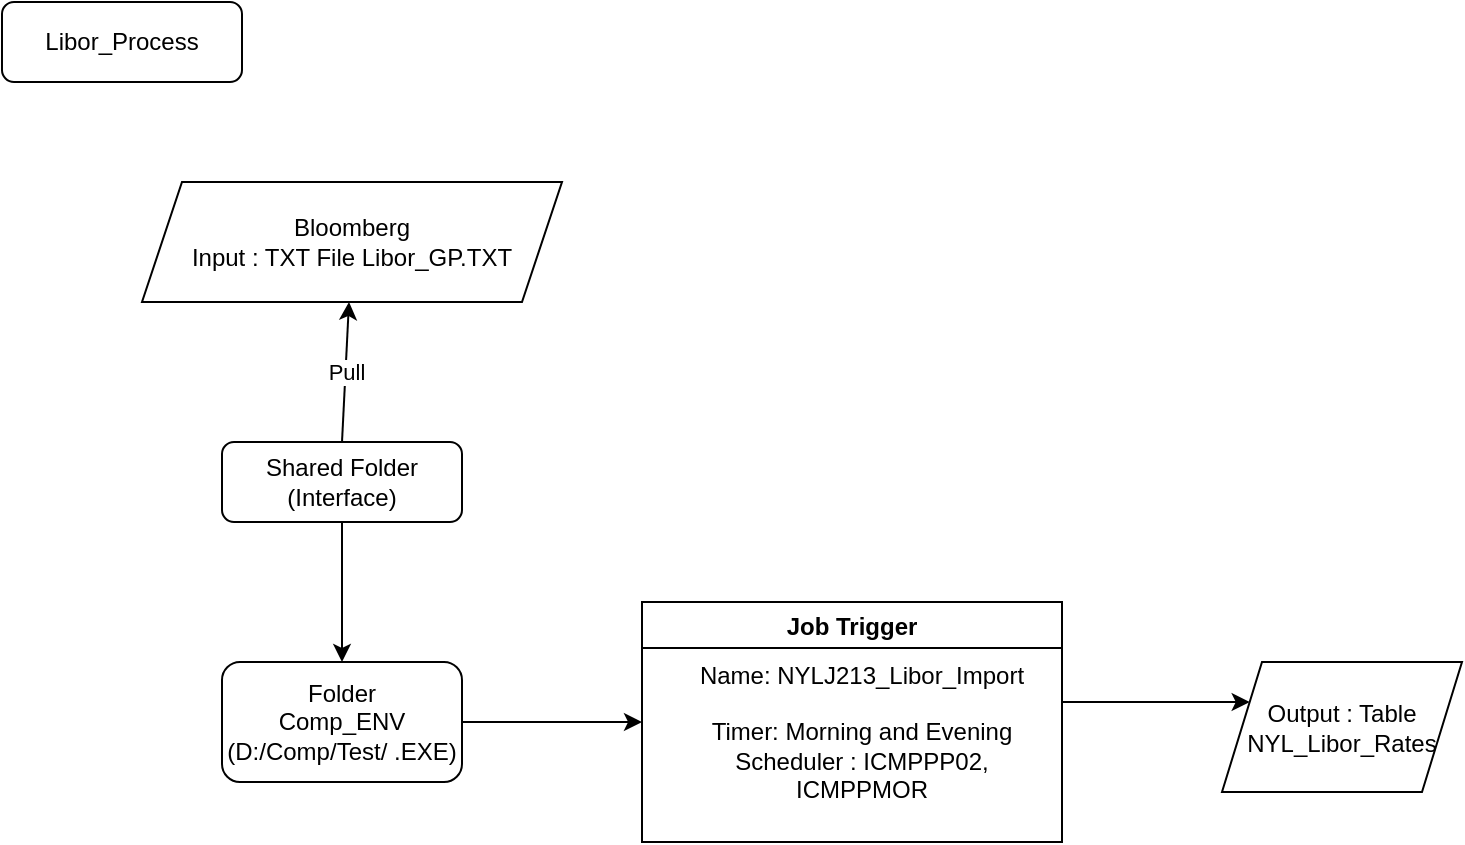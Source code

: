 <mxfile version="20.2.3" type="device"><diagram id="C5RBs43oDa-KdzZeNtuy" name="Page-1"><mxGraphModel dx="1022" dy="468" grid="1" gridSize="10" guides="1" tooltips="1" connect="1" arrows="1" fold="1" page="1" pageScale="1" pageWidth="827" pageHeight="1169" math="0" shadow="0"><root><mxCell id="WIyWlLk6GJQsqaUBKTNV-0"/><mxCell id="WIyWlLk6GJQsqaUBKTNV-1" parent="WIyWlLk6GJQsqaUBKTNV-0"/><mxCell id="QAcS5xoyfMFd0kO_kidX-3" value="" style="edgeStyle=orthogonalEdgeStyle;rounded=0;orthogonalLoop=1;jettySize=auto;html=1;" edge="1" parent="WIyWlLk6GJQsqaUBKTNV-1" source="QAcS5xoyfMFd0kO_kidX-0" target="QAcS5xoyfMFd0kO_kidX-2"><mxGeometry relative="1" as="geometry"/></mxCell><mxCell id="QAcS5xoyfMFd0kO_kidX-0" value="Shared Folder (Interface)" style="rounded=1;whiteSpace=wrap;html=1;fontSize=12;glass=0;strokeWidth=1;shadow=0;" vertex="1" parent="WIyWlLk6GJQsqaUBKTNV-1"><mxGeometry x="160" y="290" width="120" height="40" as="geometry"/></mxCell><mxCell id="QAcS5xoyfMFd0kO_kidX-1" value="&amp;nbsp;Pull&amp;nbsp;" style="endArrow=classic;html=1;rounded=0;exitX=0.5;exitY=0;exitDx=0;exitDy=0;" edge="1" parent="WIyWlLk6GJQsqaUBKTNV-1" source="QAcS5xoyfMFd0kO_kidX-0" target="QAcS5xoyfMFd0kO_kidX-12"><mxGeometry width="50" height="50" relative="1" as="geometry"><mxPoint x="220" y="280" as="sourcePoint"/><mxPoint x="430" y="290" as="targetPoint"/></mxGeometry></mxCell><mxCell id="QAcS5xoyfMFd0kO_kidX-2" value="Folder&lt;br&gt;Comp_ENV (D:/Comp/Test/ .EXE)" style="whiteSpace=wrap;html=1;rounded=1;glass=0;strokeWidth=1;shadow=0;" vertex="1" parent="WIyWlLk6GJQsqaUBKTNV-1"><mxGeometry x="160" y="400" width="120" height="60" as="geometry"/></mxCell><mxCell id="QAcS5xoyfMFd0kO_kidX-4" value="Job Trigger" style="swimlane;startSize=23;" vertex="1" parent="WIyWlLk6GJQsqaUBKTNV-1"><mxGeometry x="370" y="370" width="210" height="120" as="geometry"/></mxCell><mxCell id="QAcS5xoyfMFd0kO_kidX-6" value="Name: NYLJ213_Libor_Import&lt;br&gt;&amp;nbsp;&lt;br&gt;Timer: Morning and Evening&lt;br&gt;Scheduler : ICMPPP02, ICMPPMOR" style="text;html=1;strokeColor=none;fillColor=none;align=center;verticalAlign=middle;whiteSpace=wrap;rounded=0;" vertex="1" parent="QAcS5xoyfMFd0kO_kidX-4"><mxGeometry x="20" y="50" width="180" height="30" as="geometry"/></mxCell><mxCell id="QAcS5xoyfMFd0kO_kidX-5" value="" style="endArrow=classic;html=1;rounded=0;entryX=0;entryY=0.5;entryDx=0;entryDy=0;exitX=1;exitY=0.5;exitDx=0;exitDy=0;" edge="1" parent="WIyWlLk6GJQsqaUBKTNV-1" source="QAcS5xoyfMFd0kO_kidX-2" target="QAcS5xoyfMFd0kO_kidX-4"><mxGeometry width="50" height="50" relative="1" as="geometry"><mxPoint x="290" y="420" as="sourcePoint"/><mxPoint x="330" y="300" as="targetPoint"/></mxGeometry></mxCell><mxCell id="QAcS5xoyfMFd0kO_kidX-9" value="Output : Table NYL_Libor_Rates" style="shape=parallelogram;perimeter=parallelogramPerimeter;whiteSpace=wrap;html=1;fixedSize=1;" vertex="1" parent="WIyWlLk6GJQsqaUBKTNV-1"><mxGeometry x="660" y="400" width="120" height="65" as="geometry"/></mxCell><mxCell id="QAcS5xoyfMFd0kO_kidX-11" value="" style="endArrow=classic;html=1;rounded=0;entryX=0;entryY=0.25;entryDx=0;entryDy=0;" edge="1" parent="WIyWlLk6GJQsqaUBKTNV-1" target="QAcS5xoyfMFd0kO_kidX-9"><mxGeometry width="50" height="50" relative="1" as="geometry"><mxPoint x="580" y="420" as="sourcePoint"/><mxPoint x="380" y="440" as="targetPoint"/><Array as="points"/></mxGeometry></mxCell><mxCell id="QAcS5xoyfMFd0kO_kidX-12" value="Bloomberg&lt;br&gt;Input : TXT File Libor_GP.TXT" style="shape=parallelogram;perimeter=parallelogramPerimeter;whiteSpace=wrap;html=1;fixedSize=1;" vertex="1" parent="WIyWlLk6GJQsqaUBKTNV-1"><mxGeometry x="120" y="160" width="210" height="60" as="geometry"/></mxCell><mxCell id="QAcS5xoyfMFd0kO_kidX-14" value="Libor_Process" style="rounded=1;whiteSpace=wrap;html=1;" vertex="1" parent="WIyWlLk6GJQsqaUBKTNV-1"><mxGeometry x="50" y="70" width="120" height="40" as="geometry"/></mxCell></root></mxGraphModel></diagram></mxfile>